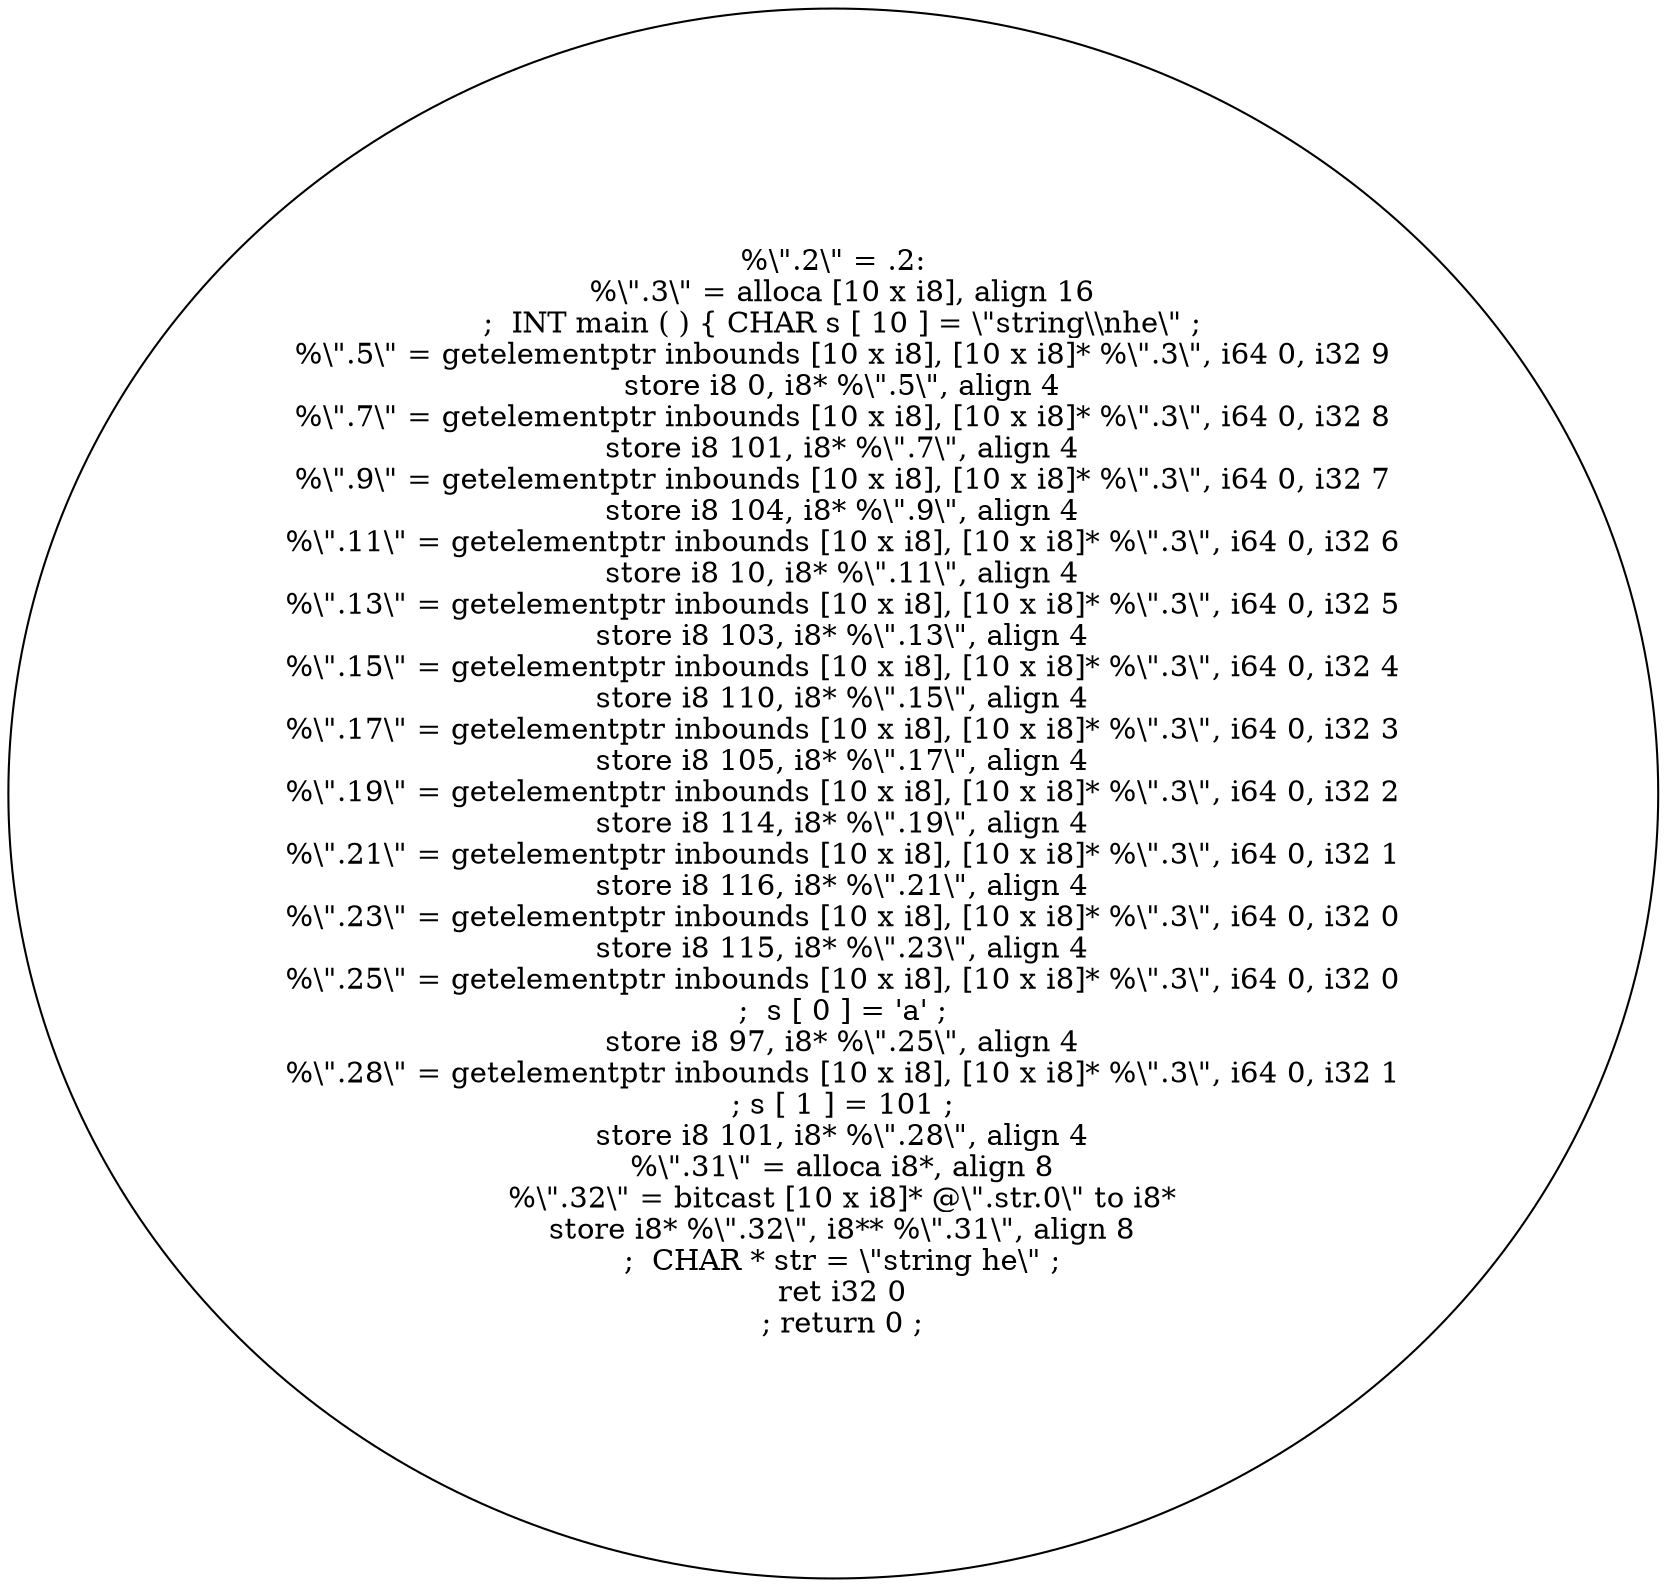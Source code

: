 digraph AST {
  "135765456820288" [label="%\\\".2\\\" = .2:
  %\\\".3\\\" = alloca [10 x i8], align 16
  ;  INT main ( ) { CHAR s [ 10 ] = \\\"string\\\\nhe\\\" ;
  %\\\".5\\\" = getelementptr inbounds [10 x i8], [10 x i8]* %\\\".3\\\", i64 0, i32 9
  store i8 0, i8* %\\\".5\\\", align 4
  %\\\".7\\\" = getelementptr inbounds [10 x i8], [10 x i8]* %\\\".3\\\", i64 0, i32 8
  store i8 101, i8* %\\\".7\\\", align 4
  %\\\".9\\\" = getelementptr inbounds [10 x i8], [10 x i8]* %\\\".3\\\", i64 0, i32 7
  store i8 104, i8* %\\\".9\\\", align 4
  %\\\".11\\\" = getelementptr inbounds [10 x i8], [10 x i8]* %\\\".3\\\", i64 0, i32 6
  store i8 10, i8* %\\\".11\\\", align 4
  %\\\".13\\\" = getelementptr inbounds [10 x i8], [10 x i8]* %\\\".3\\\", i64 0, i32 5
  store i8 103, i8* %\\\".13\\\", align 4
  %\\\".15\\\" = getelementptr inbounds [10 x i8], [10 x i8]* %\\\".3\\\", i64 0, i32 4
  store i8 110, i8* %\\\".15\\\", align 4
  %\\\".17\\\" = getelementptr inbounds [10 x i8], [10 x i8]* %\\\".3\\\", i64 0, i32 3
  store i8 105, i8* %\\\".17\\\", align 4
  %\\\".19\\\" = getelementptr inbounds [10 x i8], [10 x i8]* %\\\".3\\\", i64 0, i32 2
  store i8 114, i8* %\\\".19\\\", align 4
  %\\\".21\\\" = getelementptr inbounds [10 x i8], [10 x i8]* %\\\".3\\\", i64 0, i32 1
  store i8 116, i8* %\\\".21\\\", align 4
  %\\\".23\\\" = getelementptr inbounds [10 x i8], [10 x i8]* %\\\".3\\\", i64 0, i32 0
  store i8 115, i8* %\\\".23\\\", align 4
  %\\\".25\\\" = getelementptr inbounds [10 x i8], [10 x i8]* %\\\".3\\\", i64 0, i32 0
  ;  s [ 0 ] = 'a' ;
  store i8 97, i8* %\\\".25\\\", align 4
  %\\\".28\\\" = getelementptr inbounds [10 x i8], [10 x i8]* %\\\".3\\\", i64 0, i32 1
  ; s [ 1 ] = 101 ;
  store i8 101, i8* %\\\".28\\\", align 4
  %\\\".31\\\" = alloca i8*, align 8
  %\\\".32\\\" = bitcast [10 x i8]* @\\\".str.0\\\" to i8*
  store i8* %\\\".32\\\", i8** %\\\".31\\\", align 8
  ;  CHAR * str = \\\"string he\\\" ;
  ret i32 0
  ; return 0 ;"];
}
